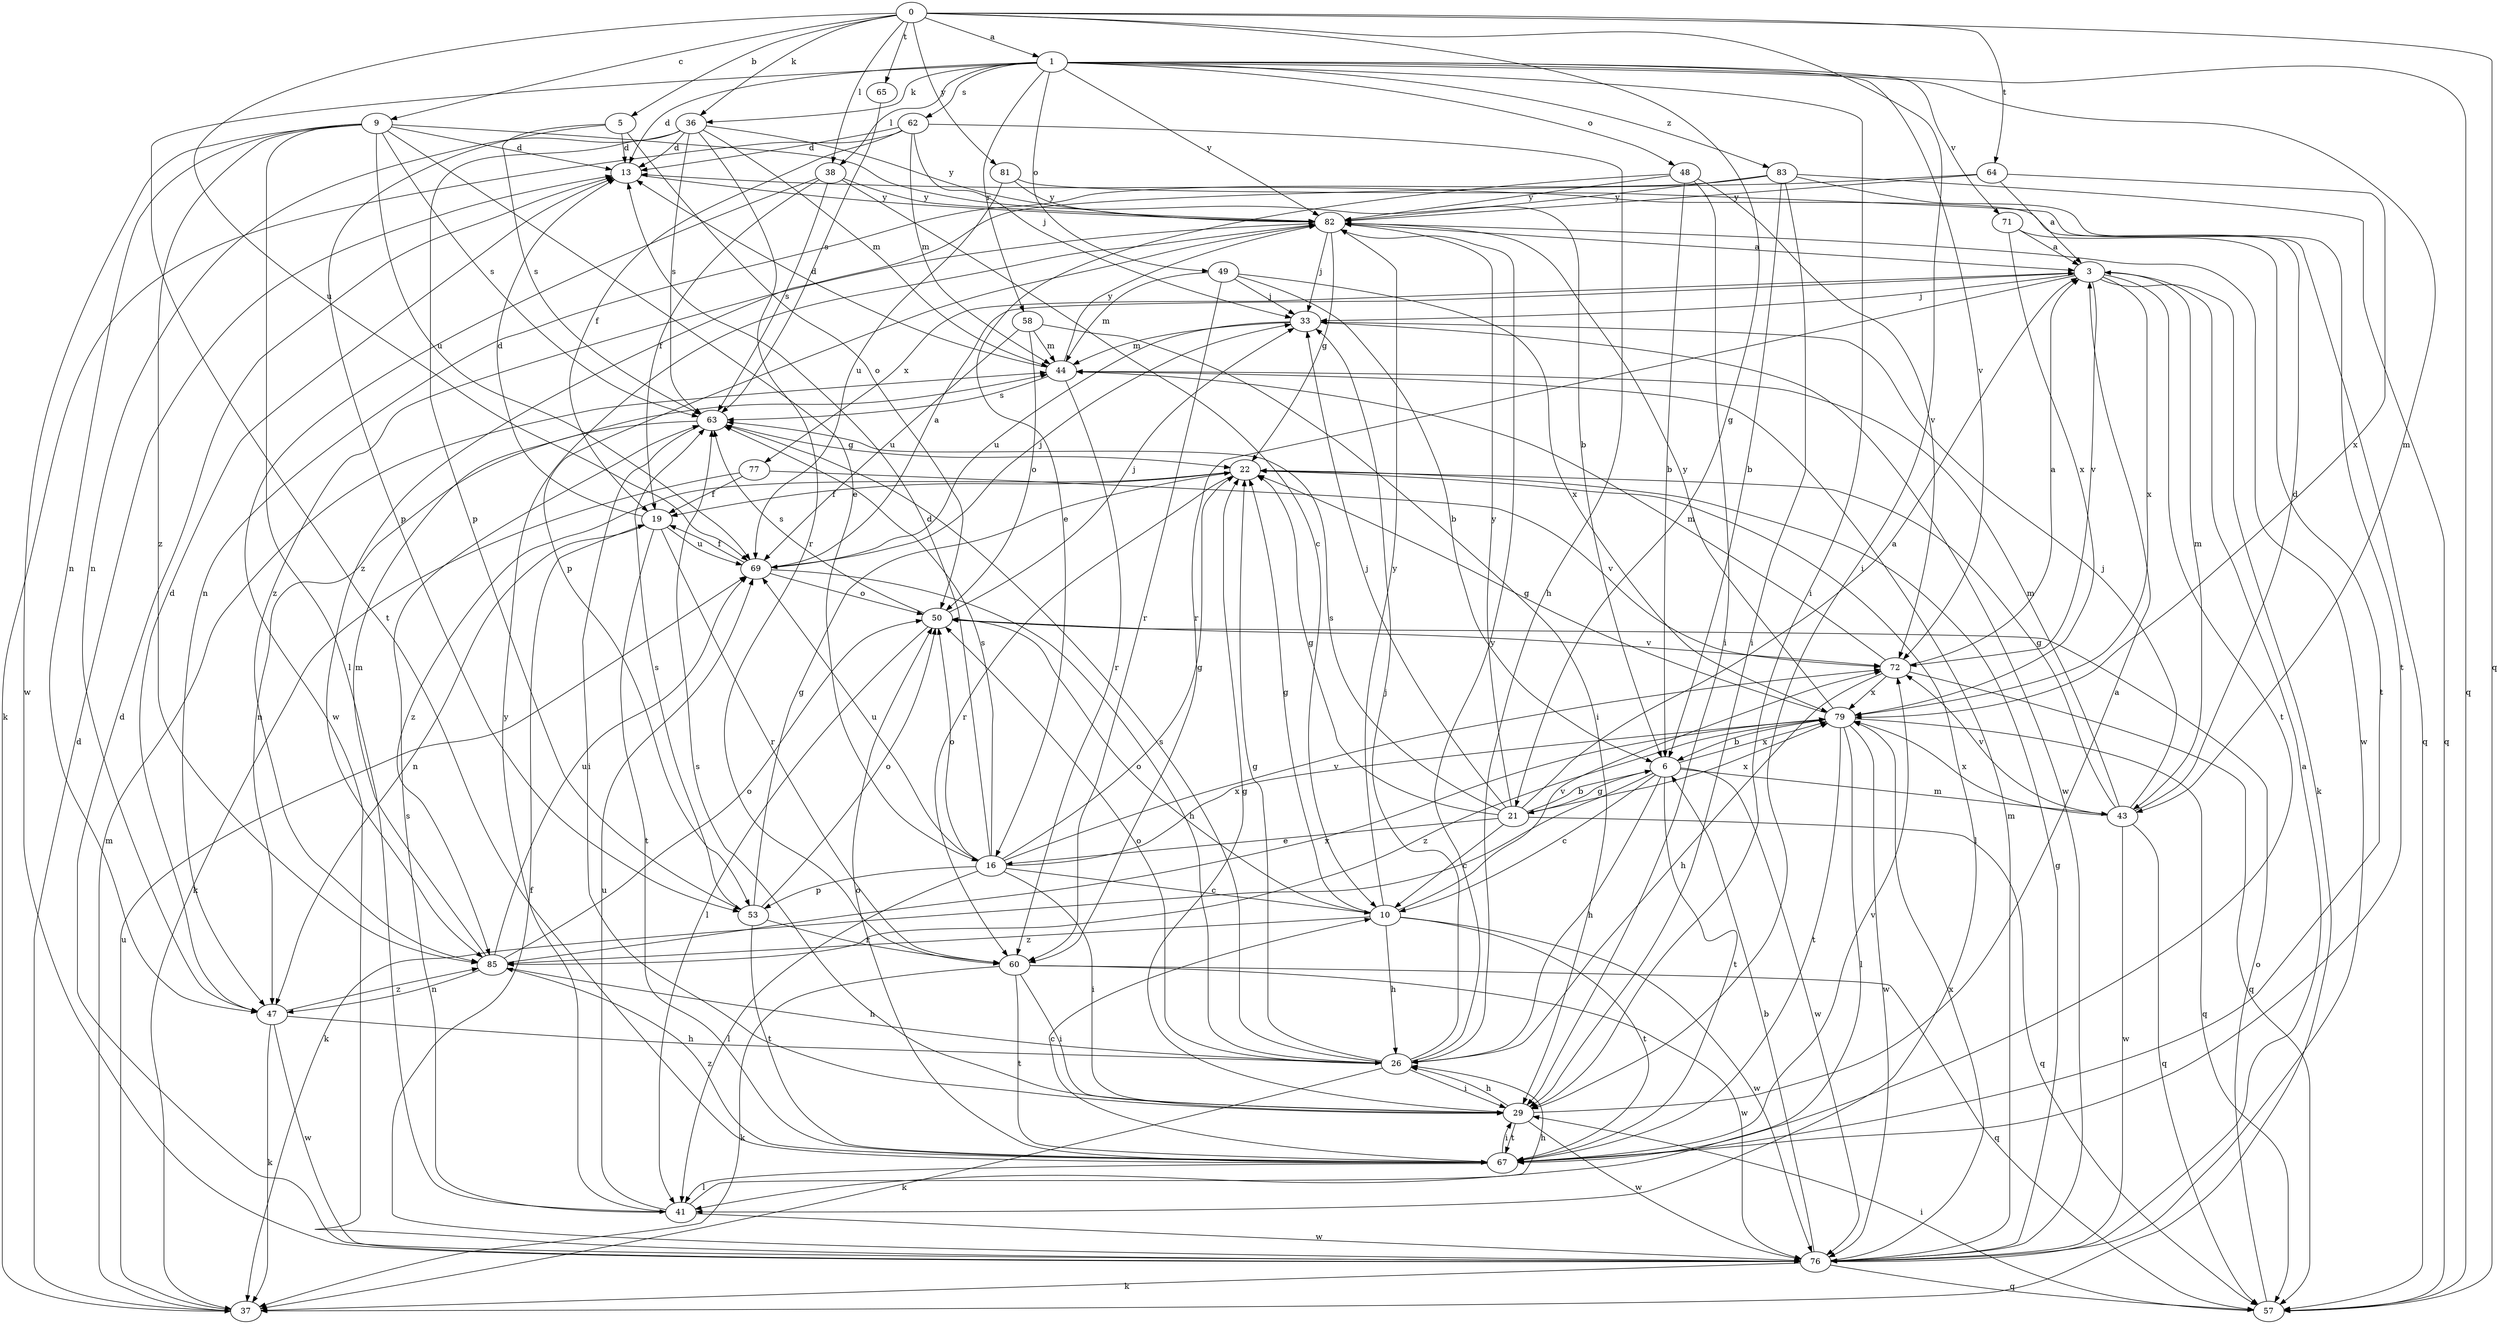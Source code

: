 strict digraph  {
0;
1;
3;
5;
6;
9;
10;
13;
16;
19;
21;
22;
26;
29;
33;
36;
37;
38;
41;
43;
44;
47;
48;
49;
50;
53;
57;
58;
60;
62;
63;
64;
65;
67;
69;
71;
72;
76;
77;
79;
81;
82;
83;
85;
0 -> 1  [label=a];
0 -> 5  [label=b];
0 -> 9  [label=c];
0 -> 21  [label=g];
0 -> 29  [label=i];
0 -> 36  [label=k];
0 -> 38  [label=l];
0 -> 57  [label=q];
0 -> 64  [label=t];
0 -> 65  [label=t];
0 -> 69  [label=u];
0 -> 81  [label=y];
1 -> 13  [label=d];
1 -> 29  [label=i];
1 -> 36  [label=k];
1 -> 38  [label=l];
1 -> 43  [label=m];
1 -> 48  [label=o];
1 -> 49  [label=o];
1 -> 57  [label=q];
1 -> 58  [label=r];
1 -> 62  [label=s];
1 -> 67  [label=t];
1 -> 71  [label=v];
1 -> 72  [label=v];
1 -> 82  [label=y];
1 -> 83  [label=z];
3 -> 33  [label=j];
3 -> 37  [label=k];
3 -> 43  [label=m];
3 -> 60  [label=r];
3 -> 67  [label=t];
3 -> 72  [label=v];
3 -> 77  [label=x];
3 -> 79  [label=x];
5 -> 13  [label=d];
5 -> 50  [label=o];
5 -> 53  [label=p];
5 -> 63  [label=s];
6 -> 10  [label=c];
6 -> 21  [label=g];
6 -> 26  [label=h];
6 -> 37  [label=k];
6 -> 43  [label=m];
6 -> 67  [label=t];
6 -> 76  [label=w];
6 -> 79  [label=x];
9 -> 6  [label=b];
9 -> 13  [label=d];
9 -> 16  [label=e];
9 -> 41  [label=l];
9 -> 47  [label=n];
9 -> 63  [label=s];
9 -> 69  [label=u];
9 -> 76  [label=w];
9 -> 85  [label=z];
10 -> 22  [label=g];
10 -> 26  [label=h];
10 -> 50  [label=o];
10 -> 67  [label=t];
10 -> 72  [label=v];
10 -> 76  [label=w];
10 -> 82  [label=y];
10 -> 85  [label=z];
13 -> 82  [label=y];
16 -> 10  [label=c];
16 -> 13  [label=d];
16 -> 22  [label=g];
16 -> 29  [label=i];
16 -> 41  [label=l];
16 -> 50  [label=o];
16 -> 53  [label=p];
16 -> 63  [label=s];
16 -> 69  [label=u];
16 -> 72  [label=v];
16 -> 79  [label=x];
19 -> 13  [label=d];
19 -> 47  [label=n];
19 -> 60  [label=r];
19 -> 67  [label=t];
19 -> 69  [label=u];
21 -> 3  [label=a];
21 -> 6  [label=b];
21 -> 10  [label=c];
21 -> 16  [label=e];
21 -> 22  [label=g];
21 -> 33  [label=j];
21 -> 57  [label=q];
21 -> 63  [label=s];
21 -> 79  [label=x];
21 -> 82  [label=y];
22 -> 19  [label=f];
22 -> 41  [label=l];
22 -> 60  [label=r];
22 -> 85  [label=z];
26 -> 22  [label=g];
26 -> 29  [label=i];
26 -> 33  [label=j];
26 -> 37  [label=k];
26 -> 50  [label=o];
26 -> 63  [label=s];
26 -> 82  [label=y];
29 -> 3  [label=a];
29 -> 22  [label=g];
29 -> 26  [label=h];
29 -> 63  [label=s];
29 -> 67  [label=t];
29 -> 76  [label=w];
33 -> 44  [label=m];
33 -> 69  [label=u];
33 -> 76  [label=w];
36 -> 13  [label=d];
36 -> 44  [label=m];
36 -> 47  [label=n];
36 -> 53  [label=p];
36 -> 60  [label=r];
36 -> 63  [label=s];
36 -> 82  [label=y];
37 -> 13  [label=d];
37 -> 44  [label=m];
37 -> 69  [label=u];
38 -> 10  [label=c];
38 -> 19  [label=f];
38 -> 63  [label=s];
38 -> 76  [label=w];
38 -> 82  [label=y];
41 -> 26  [label=h];
41 -> 63  [label=s];
41 -> 69  [label=u];
41 -> 76  [label=w];
41 -> 82  [label=y];
43 -> 13  [label=d];
43 -> 22  [label=g];
43 -> 33  [label=j];
43 -> 44  [label=m];
43 -> 57  [label=q];
43 -> 72  [label=v];
43 -> 76  [label=w];
43 -> 79  [label=x];
44 -> 13  [label=d];
44 -> 60  [label=r];
44 -> 63  [label=s];
44 -> 82  [label=y];
47 -> 13  [label=d];
47 -> 26  [label=h];
47 -> 37  [label=k];
47 -> 76  [label=w];
47 -> 85  [label=z];
48 -> 6  [label=b];
48 -> 16  [label=e];
48 -> 29  [label=i];
48 -> 72  [label=v];
48 -> 82  [label=y];
49 -> 6  [label=b];
49 -> 33  [label=j];
49 -> 44  [label=m];
49 -> 60  [label=r];
49 -> 79  [label=x];
50 -> 33  [label=j];
50 -> 41  [label=l];
50 -> 63  [label=s];
50 -> 72  [label=v];
53 -> 22  [label=g];
53 -> 50  [label=o];
53 -> 60  [label=r];
53 -> 63  [label=s];
53 -> 67  [label=t];
57 -> 29  [label=i];
57 -> 50  [label=o];
58 -> 29  [label=i];
58 -> 44  [label=m];
58 -> 50  [label=o];
58 -> 69  [label=u];
60 -> 29  [label=i];
60 -> 37  [label=k];
60 -> 57  [label=q];
60 -> 67  [label=t];
60 -> 76  [label=w];
62 -> 13  [label=d];
62 -> 19  [label=f];
62 -> 26  [label=h];
62 -> 33  [label=j];
62 -> 37  [label=k];
62 -> 44  [label=m];
63 -> 22  [label=g];
63 -> 29  [label=i];
63 -> 47  [label=n];
64 -> 3  [label=a];
64 -> 79  [label=x];
64 -> 82  [label=y];
64 -> 85  [label=z];
65 -> 63  [label=s];
67 -> 10  [label=c];
67 -> 29  [label=i];
67 -> 41  [label=l];
67 -> 50  [label=o];
67 -> 72  [label=v];
67 -> 85  [label=z];
69 -> 3  [label=a];
69 -> 19  [label=f];
69 -> 26  [label=h];
69 -> 33  [label=j];
69 -> 50  [label=o];
71 -> 3  [label=a];
71 -> 67  [label=t];
71 -> 79  [label=x];
72 -> 3  [label=a];
72 -> 26  [label=h];
72 -> 44  [label=m];
72 -> 57  [label=q];
72 -> 79  [label=x];
76 -> 3  [label=a];
76 -> 6  [label=b];
76 -> 13  [label=d];
76 -> 19  [label=f];
76 -> 22  [label=g];
76 -> 37  [label=k];
76 -> 44  [label=m];
76 -> 57  [label=q];
76 -> 79  [label=x];
77 -> 19  [label=f];
77 -> 37  [label=k];
77 -> 72  [label=v];
79 -> 6  [label=b];
79 -> 22  [label=g];
79 -> 41  [label=l];
79 -> 57  [label=q];
79 -> 67  [label=t];
79 -> 76  [label=w];
79 -> 82  [label=y];
79 -> 85  [label=z];
81 -> 57  [label=q];
81 -> 69  [label=u];
81 -> 82  [label=y];
82 -> 3  [label=a];
82 -> 22  [label=g];
82 -> 33  [label=j];
82 -> 53  [label=p];
82 -> 76  [label=w];
82 -> 85  [label=z];
83 -> 6  [label=b];
83 -> 29  [label=i];
83 -> 47  [label=n];
83 -> 57  [label=q];
83 -> 67  [label=t];
83 -> 82  [label=y];
85 -> 26  [label=h];
85 -> 44  [label=m];
85 -> 47  [label=n];
85 -> 50  [label=o];
85 -> 69  [label=u];
85 -> 79  [label=x];
}

